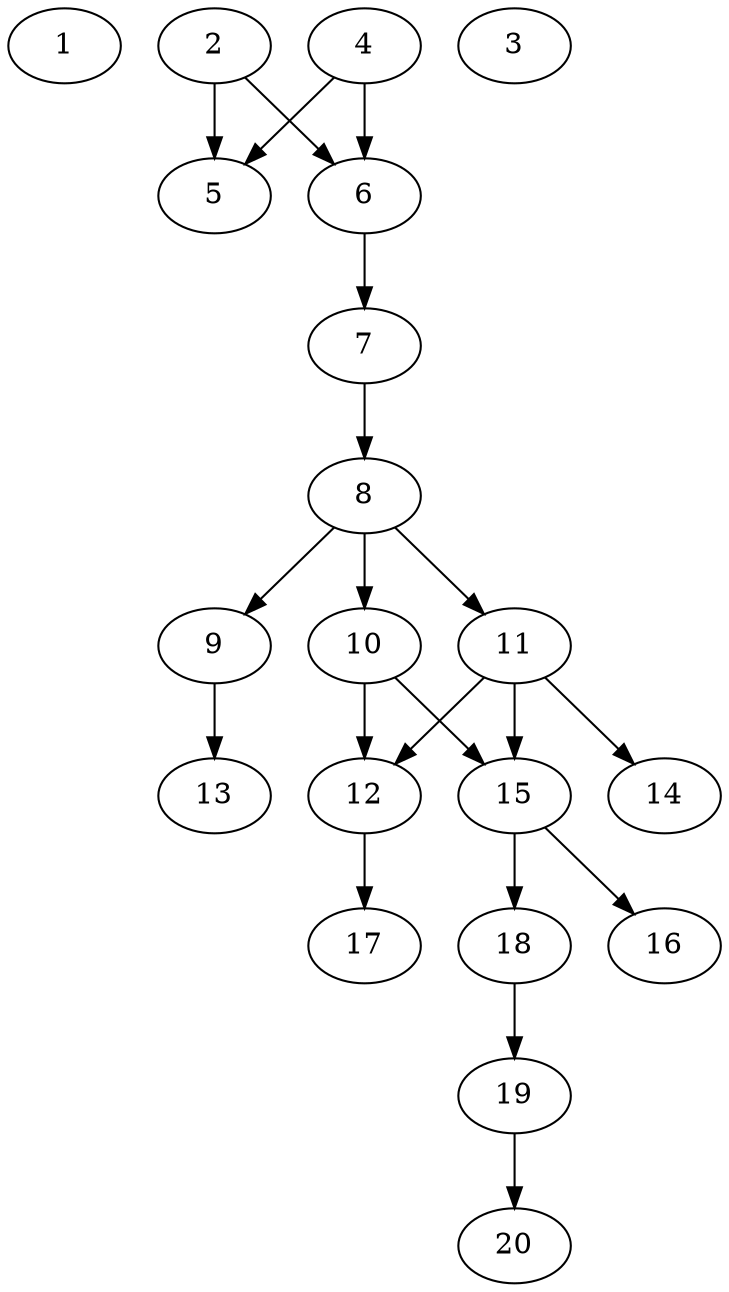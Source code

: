 // DAG automatically generated by daggen at Sat Jul 27 15:35:20 2019
// ./daggen --dot -n 20 --ccr 0.4 --fat 0.4 --regular 0.5 --density 0.5 --mindata 5242880 --maxdata 52428800 
digraph G {
  1 [size="41497600", alpha="0.17", expect_size="16599040"] 
  2 [size="34437120", alpha="0.09", expect_size="13774848"] 
  2 -> 5 [size ="13774848"]
  2 -> 6 [size ="13774848"]
  3 [size="122178560", alpha="0.06", expect_size="48871424"] 
  4 [size="103101440", alpha="0.16", expect_size="41240576"] 
  4 -> 5 [size ="41240576"]
  4 -> 6 [size ="41240576"]
  5 [size="80414720", alpha="0.14", expect_size="32165888"] 
  6 [size="98388480", alpha="0.15", expect_size="39355392"] 
  6 -> 7 [size ="39355392"]
  7 [size="91210240", alpha="0.20", expect_size="36484096"] 
  7 -> 8 [size ="36484096"]
  8 [size="71741440", alpha="0.08", expect_size="28696576"] 
  8 -> 9 [size ="28696576"]
  8 -> 10 [size ="28696576"]
  8 -> 11 [size ="28696576"]
  9 [size="86917120", alpha="0.19", expect_size="34766848"] 
  9 -> 13 [size ="34766848"]
  10 [size="84871680", alpha="0.01", expect_size="33948672"] 
  10 -> 12 [size ="33948672"]
  10 -> 15 [size ="33948672"]
  11 [size="98787840", alpha="0.07", expect_size="39515136"] 
  11 -> 12 [size ="39515136"]
  11 -> 14 [size ="39515136"]
  11 -> 15 [size ="39515136"]
  12 [size="79979520", alpha="0.18", expect_size="31991808"] 
  12 -> 17 [size ="31991808"]
  13 [size="13491200", alpha="0.16", expect_size="5396480"] 
  14 [size="51781120", alpha="0.12", expect_size="20712448"] 
  15 [size="28976640", alpha="0.04", expect_size="11590656"] 
  15 -> 16 [size ="11590656"]
  15 -> 18 [size ="11590656"]
  16 [size="109626880", alpha="0.14", expect_size="43850752"] 
  17 [size="82567680", alpha="0.10", expect_size="33027072"] 
  18 [size="81671680", alpha="0.03", expect_size="32668672"] 
  18 -> 19 [size ="32668672"]
  19 [size="128450560", alpha="0.17", expect_size="51380224"] 
  19 -> 20 [size ="51380224"]
  20 [size="119782400", alpha="0.07", expect_size="47912960"] 
}
